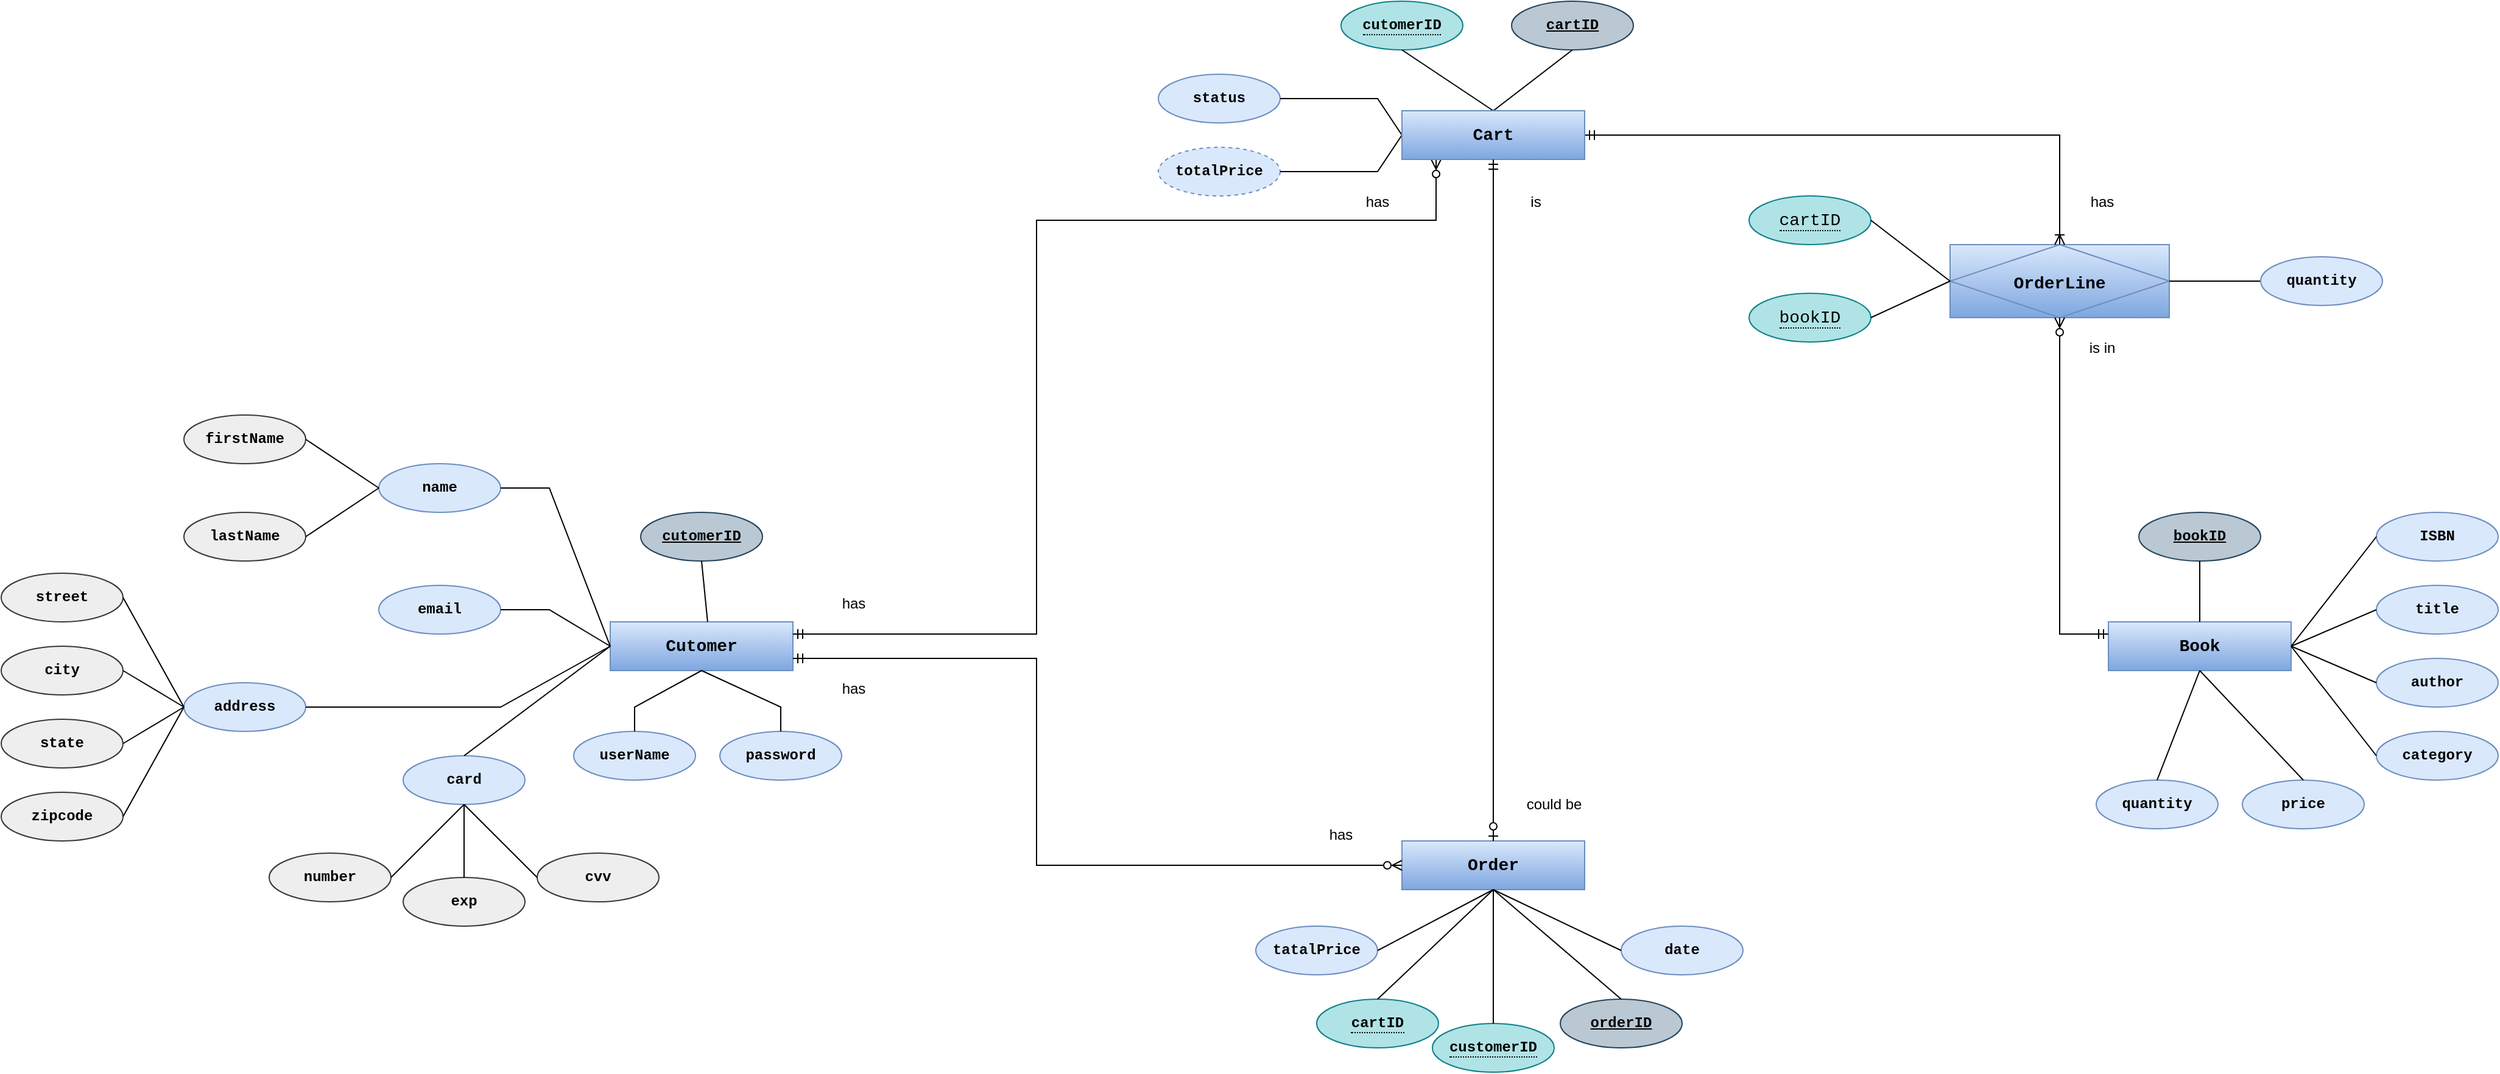 <mxfile version="20.2.3" type="device"><diagram id="R2lEEEUBdFMjLlhIrx00" name="Page-1"><mxGraphModel dx="1923" dy="1609" grid="1" gridSize="10" guides="1" tooltips="1" connect="1" arrows="1" fold="1" page="1" pageScale="1" pageWidth="850" pageHeight="1100" math="0" shadow="0" extFonts="Permanent Marker^https://fonts.googleapis.com/css?family=Permanent+Marker"><root><mxCell id="0"/><mxCell id="1" parent="0"/><mxCell id="uf0KabhvzEIDYFGdZVeQ-1" value="&lt;font style=&quot;font-size: 14px;&quot;&gt;Cutomer&lt;/font&gt;" style="whiteSpace=wrap;html=1;align=center;fillColor=#dae8fc;gradientColor=#7ea6e0;strokeColor=#6c8ebf;fontFamily=Courier New;fontStyle=1" parent="1" vertex="1"><mxGeometry x="90" y="250" width="150" height="40" as="geometry"/></mxCell><mxCell id="uf0KabhvzEIDYFGdZVeQ-2" value="cutomerID" style="ellipse;whiteSpace=wrap;html=1;align=center;fontStyle=5;fillColor=#bac8d3;strokeColor=#23445d;fontFamily=Courier New;" parent="1" vertex="1"><mxGeometry x="115" y="160" width="100" height="40" as="geometry"/></mxCell><mxCell id="uf0KabhvzEIDYFGdZVeQ-3" value="firstName" style="ellipse;whiteSpace=wrap;html=1;align=center;fillColor=#eeeeee;strokeColor=#36393d;fontFamily=Courier New;fontStyle=1" parent="1" vertex="1"><mxGeometry x="-260" y="80" width="100" height="40" as="geometry"/></mxCell><mxCell id="uf0KabhvzEIDYFGdZVeQ-4" value="lastName" style="ellipse;whiteSpace=wrap;html=1;align=center;fillColor=#eeeeee;strokeColor=#36393d;fontFamily=Courier New;fontStyle=1" parent="1" vertex="1"><mxGeometry x="-260" y="160" width="100" height="40" as="geometry"/></mxCell><mxCell id="uf0KabhvzEIDYFGdZVeQ-5" value="userName" style="ellipse;whiteSpace=wrap;html=1;align=center;fillColor=#dae8fc;strokeColor=#6c8ebf;fontFamily=Courier New;fontStyle=1" parent="1" vertex="1"><mxGeometry x="60" y="340" width="100" height="40" as="geometry"/></mxCell><mxCell id="uf0KabhvzEIDYFGdZVeQ-6" value="password" style="ellipse;whiteSpace=wrap;html=1;align=center;fillColor=#dae8fc;strokeColor=#6c8ebf;fontFamily=Courier New;fontStyle=1" parent="1" vertex="1"><mxGeometry x="180" y="340" width="100" height="40" as="geometry"/></mxCell><mxCell id="uf0KabhvzEIDYFGdZVeQ-7" value="email" style="ellipse;whiteSpace=wrap;html=1;align=center;fillColor=#dae8fc;strokeColor=#6c8ebf;fontFamily=Courier New;fontStyle=1" parent="1" vertex="1"><mxGeometry x="-100" y="220" width="100" height="40" as="geometry"/></mxCell><mxCell id="uf0KabhvzEIDYFGdZVeQ-8" value="address" style="ellipse;whiteSpace=wrap;html=1;align=center;fillColor=#dae8fc;strokeColor=#6c8ebf;fontFamily=Courier New;fontStyle=1" parent="1" vertex="1"><mxGeometry x="-260" y="300" width="100" height="40" as="geometry"/></mxCell><mxCell id="uf0KabhvzEIDYFGdZVeQ-9" value="name" style="ellipse;whiteSpace=wrap;html=1;align=center;fillColor=#dae8fc;strokeColor=#6c8ebf;fontFamily=Courier New;fontStyle=1" parent="1" vertex="1"><mxGeometry x="-100" y="120" width="100" height="40" as="geometry"/></mxCell><mxCell id="uf0KabhvzEIDYFGdZVeQ-10" value="street" style="ellipse;whiteSpace=wrap;html=1;align=center;fillColor=#eeeeee;strokeColor=#36393d;fontFamily=Courier New;fontStyle=1" parent="1" vertex="1"><mxGeometry x="-410" y="210" width="100" height="40" as="geometry"/></mxCell><mxCell id="uf0KabhvzEIDYFGdZVeQ-11" value="city" style="ellipse;whiteSpace=wrap;html=1;align=center;fillColor=#eeeeee;strokeColor=#36393d;fontFamily=Courier New;fontStyle=1" parent="1" vertex="1"><mxGeometry x="-410" y="270" width="100" height="40" as="geometry"/></mxCell><mxCell id="uf0KabhvzEIDYFGdZVeQ-12" value="state" style="ellipse;whiteSpace=wrap;html=1;align=center;fillColor=#eeeeee;strokeColor=#36393d;fontFamily=Courier New;fontStyle=1" parent="1" vertex="1"><mxGeometry x="-410" y="330" width="100" height="40" as="geometry"/></mxCell><mxCell id="uf0KabhvzEIDYFGdZVeQ-13" value="zipcode" style="ellipse;whiteSpace=wrap;html=1;align=center;fillColor=#eeeeee;strokeColor=#36393d;fontFamily=Courier New;fontStyle=1" parent="1" vertex="1"><mxGeometry x="-410" y="390" width="100" height="40" as="geometry"/></mxCell><mxCell id="uf0KabhvzEIDYFGdZVeQ-14" value="card" style="ellipse;whiteSpace=wrap;html=1;align=center;fillColor=#dae8fc;strokeColor=#6c8ebf;fontFamily=Courier New;fontStyle=1" parent="1" vertex="1"><mxGeometry x="-80" y="360" width="100" height="40" as="geometry"/></mxCell><mxCell id="uf0KabhvzEIDYFGdZVeQ-15" value="number" style="ellipse;whiteSpace=wrap;html=1;align=center;fillColor=#eeeeee;strokeColor=#36393d;fontFamily=Courier New;fontStyle=1" parent="1" vertex="1"><mxGeometry x="-190" y="440" width="100" height="40" as="geometry"/></mxCell><mxCell id="uf0KabhvzEIDYFGdZVeQ-16" value="exp" style="ellipse;whiteSpace=wrap;html=1;align=center;fillColor=#eeeeee;strokeColor=#36393d;fontFamily=Courier New;fontStyle=1" parent="1" vertex="1"><mxGeometry x="-80" y="460" width="100" height="40" as="geometry"/></mxCell><mxCell id="uf0KabhvzEIDYFGdZVeQ-17" value="cvv" style="ellipse;whiteSpace=wrap;html=1;align=center;fillColor=#eeeeee;strokeColor=#36393d;fontFamily=Courier New;fontStyle=1" parent="1" vertex="1"><mxGeometry x="30" y="440" width="100" height="40" as="geometry"/></mxCell><mxCell id="uf0KabhvzEIDYFGdZVeQ-18" value="" style="endArrow=none;html=1;rounded=0;exitX=0;exitY=0.5;exitDx=0;exitDy=0;entryX=1;entryY=0.5;entryDx=0;entryDy=0;fontFamily=Courier New;fontStyle=1" parent="1" source="uf0KabhvzEIDYFGdZVeQ-8" target="uf0KabhvzEIDYFGdZVeQ-10" edge="1"><mxGeometry width="50" height="50" relative="1" as="geometry"><mxPoint x="-370" y="540" as="sourcePoint"/><mxPoint x="-420" y="560" as="targetPoint"/></mxGeometry></mxCell><mxCell id="uf0KabhvzEIDYFGdZVeQ-19" value="" style="endArrow=none;html=1;rounded=0;entryX=0;entryY=0.5;entryDx=0;entryDy=0;exitX=1;exitY=0.5;exitDx=0;exitDy=0;fontFamily=Courier New;fontStyle=1" parent="1" source="uf0KabhvzEIDYFGdZVeQ-11" target="uf0KabhvzEIDYFGdZVeQ-8" edge="1"><mxGeometry width="50" height="50" relative="1" as="geometry"><mxPoint x="-370" y="520" as="sourcePoint"/><mxPoint x="-320" y="470" as="targetPoint"/></mxGeometry></mxCell><mxCell id="uf0KabhvzEIDYFGdZVeQ-20" value="" style="endArrow=none;html=1;rounded=0;entryX=0;entryY=0.5;entryDx=0;entryDy=0;exitX=1;exitY=0.5;exitDx=0;exitDy=0;fontFamily=Courier New;fontStyle=1" parent="1" source="uf0KabhvzEIDYFGdZVeQ-12" target="uf0KabhvzEIDYFGdZVeQ-8" edge="1"><mxGeometry width="50" height="50" relative="1" as="geometry"><mxPoint x="-360" y="540" as="sourcePoint"/><mxPoint x="-310" y="490" as="targetPoint"/></mxGeometry></mxCell><mxCell id="uf0KabhvzEIDYFGdZVeQ-21" value="" style="endArrow=none;html=1;rounded=0;entryX=0;entryY=0.5;entryDx=0;entryDy=0;exitX=1;exitY=0.5;exitDx=0;exitDy=0;fontFamily=Courier New;fontStyle=1" parent="1" source="uf0KabhvzEIDYFGdZVeQ-13" target="uf0KabhvzEIDYFGdZVeQ-8" edge="1"><mxGeometry width="50" height="50" relative="1" as="geometry"><mxPoint x="-330" y="540" as="sourcePoint"/><mxPoint x="-280" y="490" as="targetPoint"/></mxGeometry></mxCell><mxCell id="uf0KabhvzEIDYFGdZVeQ-22" value="" style="endArrow=none;html=1;rounded=0;entryX=0.5;entryY=1;entryDx=0;entryDy=0;exitX=1;exitY=0.5;exitDx=0;exitDy=0;fontFamily=Courier New;fontStyle=1" parent="1" source="uf0KabhvzEIDYFGdZVeQ-15" target="uf0KabhvzEIDYFGdZVeQ-14" edge="1"><mxGeometry width="50" height="50" relative="1" as="geometry"><mxPoint x="-100" y="450" as="sourcePoint"/><mxPoint x="-130" y="520" as="targetPoint"/></mxGeometry></mxCell><mxCell id="uf0KabhvzEIDYFGdZVeQ-23" value="" style="endArrow=none;html=1;rounded=0;entryX=0.5;entryY=1;entryDx=0;entryDy=0;exitX=0.5;exitY=0;exitDx=0;exitDy=0;fontFamily=Courier New;fontStyle=1" parent="1" source="uf0KabhvzEIDYFGdZVeQ-16" target="uf0KabhvzEIDYFGdZVeQ-14" edge="1"><mxGeometry width="50" height="50" relative="1" as="geometry"><mxPoint x="-160" y="580" as="sourcePoint"/><mxPoint x="-110" y="530" as="targetPoint"/></mxGeometry></mxCell><mxCell id="uf0KabhvzEIDYFGdZVeQ-24" value="" style="endArrow=none;html=1;rounded=0;entryX=0.5;entryY=1;entryDx=0;entryDy=0;exitX=0;exitY=0.5;exitDx=0;exitDy=0;fontFamily=Courier New;fontStyle=1" parent="1" source="uf0KabhvzEIDYFGdZVeQ-17" target="uf0KabhvzEIDYFGdZVeQ-14" edge="1"><mxGeometry width="50" height="50" relative="1" as="geometry"><mxPoint x="40" y="450" as="sourcePoint"/><mxPoint x="110" y="590" as="targetPoint"/></mxGeometry></mxCell><mxCell id="uf0KabhvzEIDYFGdZVeQ-25" value="" style="endArrow=none;html=1;rounded=0;entryX=1;entryY=0.5;entryDx=0;entryDy=0;exitX=0;exitY=0.5;exitDx=0;exitDy=0;fontFamily=Courier New;fontStyle=1" parent="1" source="uf0KabhvzEIDYFGdZVeQ-1" target="uf0KabhvzEIDYFGdZVeQ-9" edge="1"><mxGeometry width="50" height="50" relative="1" as="geometry"><mxPoint x="20" y="260" as="sourcePoint"/><mxPoint x="70" y="210" as="targetPoint"/><Array as="points"><mxPoint x="40" y="140"/></Array></mxGeometry></mxCell><mxCell id="uf0KabhvzEIDYFGdZVeQ-26" value="" style="endArrow=none;html=1;rounded=0;entryX=1;entryY=0.5;entryDx=0;entryDy=0;exitX=0;exitY=0.5;exitDx=0;exitDy=0;fontFamily=Courier New;fontStyle=1" parent="1" source="uf0KabhvzEIDYFGdZVeQ-9" target="uf0KabhvzEIDYFGdZVeQ-3" edge="1"><mxGeometry width="50" height="50" relative="1" as="geometry"><mxPoint x="-130" y="210" as="sourcePoint"/><mxPoint x="-80" y="160" as="targetPoint"/></mxGeometry></mxCell><mxCell id="uf0KabhvzEIDYFGdZVeQ-27" value="" style="endArrow=none;html=1;rounded=0;entryX=0;entryY=0.5;entryDx=0;entryDy=0;exitX=1;exitY=0.5;exitDx=0;exitDy=0;fontFamily=Courier New;fontStyle=1" parent="1" source="uf0KabhvzEIDYFGdZVeQ-4" target="uf0KabhvzEIDYFGdZVeQ-9" edge="1"><mxGeometry width="50" height="50" relative="1" as="geometry"><mxPoint x="-140" y="250" as="sourcePoint"/><mxPoint x="-90" y="200" as="targetPoint"/></mxGeometry></mxCell><mxCell id="uf0KabhvzEIDYFGdZVeQ-28" value="" style="endArrow=none;html=1;rounded=0;entryX=0;entryY=0.5;entryDx=0;entryDy=0;exitX=1;exitY=0.5;exitDx=0;exitDy=0;fontFamily=Courier New;fontStyle=1" parent="1" source="uf0KabhvzEIDYFGdZVeQ-7" target="uf0KabhvzEIDYFGdZVeQ-1" edge="1"><mxGeometry width="50" height="50" relative="1" as="geometry"><mxPoint x="20" y="340" as="sourcePoint"/><mxPoint x="70" y="290" as="targetPoint"/><Array as="points"><mxPoint x="40" y="240"/></Array></mxGeometry></mxCell><mxCell id="uf0KabhvzEIDYFGdZVeQ-29" value="" style="endArrow=none;html=1;rounded=0;entryX=0.5;entryY=1;entryDx=0;entryDy=0;exitX=0.5;exitY=0;exitDx=0;exitDy=0;fontFamily=Courier New;fontStyle=1" parent="1" source="uf0KabhvzEIDYFGdZVeQ-5" target="uf0KabhvzEIDYFGdZVeQ-1" edge="1"><mxGeometry width="50" height="50" relative="1" as="geometry"><mxPoint x="130" y="350" as="sourcePoint"/><mxPoint x="180" y="300" as="targetPoint"/><Array as="points"><mxPoint x="110" y="320"/></Array></mxGeometry></mxCell><mxCell id="uf0KabhvzEIDYFGdZVeQ-30" value="" style="endArrow=none;html=1;rounded=0;entryX=0.5;entryY=1;entryDx=0;entryDy=0;exitX=0.5;exitY=0;exitDx=0;exitDy=0;fontFamily=Courier New;fontStyle=1" parent="1" source="uf0KabhvzEIDYFGdZVeQ-6" target="uf0KabhvzEIDYFGdZVeQ-1" edge="1"><mxGeometry width="50" height="50" relative="1" as="geometry"><mxPoint x="210" y="500" as="sourcePoint"/><mxPoint x="260" y="450" as="targetPoint"/><Array as="points"><mxPoint x="230" y="320"/></Array></mxGeometry></mxCell><mxCell id="uf0KabhvzEIDYFGdZVeQ-31" value="" style="endArrow=none;html=1;rounded=0;entryX=0.5;entryY=1;entryDx=0;entryDy=0;exitX=0.533;exitY=0;exitDx=0;exitDy=0;exitPerimeter=0;fontFamily=Courier New;fontStyle=1" parent="1" source="uf0KabhvzEIDYFGdZVeQ-1" target="uf0KabhvzEIDYFGdZVeQ-2" edge="1"><mxGeometry width="50" height="50" relative="1" as="geometry"><mxPoint x="160" y="260" as="sourcePoint"/><mxPoint x="360" y="210" as="targetPoint"/></mxGeometry></mxCell><mxCell id="uf0KabhvzEIDYFGdZVeQ-32" value="" style="endArrow=none;html=1;rounded=0;entryX=0;entryY=0.5;entryDx=0;entryDy=0;exitX=1;exitY=0.5;exitDx=0;exitDy=0;fontFamily=Courier New;fontStyle=1" parent="1" source="uf0KabhvzEIDYFGdZVeQ-8" target="uf0KabhvzEIDYFGdZVeQ-1" edge="1"><mxGeometry width="50" height="50" relative="1" as="geometry"><mxPoint x="-310" y="630" as="sourcePoint"/><mxPoint x="-260" y="580" as="targetPoint"/><Array as="points"><mxPoint y="320"/></Array></mxGeometry></mxCell><mxCell id="uf0KabhvzEIDYFGdZVeQ-33" value="" style="endArrow=none;html=1;rounded=0;entryX=0;entryY=0.5;entryDx=0;entryDy=0;exitX=0.5;exitY=0;exitDx=0;exitDy=0;fontFamily=Courier New;fontStyle=1" parent="1" source="uf0KabhvzEIDYFGdZVeQ-14" target="uf0KabhvzEIDYFGdZVeQ-1" edge="1"><mxGeometry width="50" height="50" relative="1" as="geometry"><mxPoint x="-130" y="610" as="sourcePoint"/><mxPoint x="-80" y="560" as="targetPoint"/></mxGeometry></mxCell><mxCell id="uf0KabhvzEIDYFGdZVeQ-36" value="cartID" style="ellipse;whiteSpace=wrap;html=1;align=center;fontStyle=5;fillColor=#bac8d3;strokeColor=#23445d;fontFamily=Courier New;" parent="1" vertex="1"><mxGeometry x="830" y="-260" width="100" height="40" as="geometry"/></mxCell><mxCell id="uf0KabhvzEIDYFGdZVeQ-37" value="" style="endArrow=none;html=1;rounded=0;entryX=0.5;entryY=1;entryDx=0;entryDy=0;exitX=0.5;exitY=0;exitDx=0;exitDy=0;fontFamily=Courier New;fontStyle=1" parent="1" source="w37e6US0Qh59bsq02e0_-2" target="uf0KabhvzEIDYFGdZVeQ-36" edge="1"><mxGeometry width="50" height="50" relative="1" as="geometry"><mxPoint x="820" y="-170" as="sourcePoint"/><mxPoint x="340" y="-240" as="targetPoint"/></mxGeometry></mxCell><mxCell id="uf0KabhvzEIDYFGdZVeQ-39" value="&lt;span style=&quot;border-bottom: 1px dotted&quot;&gt;cutomerID&lt;/span&gt;" style="ellipse;whiteSpace=wrap;html=1;align=center;fillColor=#b0e3e6;strokeColor=#0e8088;fontFamily=Courier New;fontStyle=1" parent="1" vertex="1"><mxGeometry x="690" y="-260" width="100" height="40" as="geometry"/></mxCell><mxCell id="uf0KabhvzEIDYFGdZVeQ-54" value="status" style="ellipse;whiteSpace=wrap;html=1;align=center;fillColor=#dae8fc;strokeColor=#6c8ebf;fontFamily=Courier New;fontStyle=1" parent="1" vertex="1"><mxGeometry x="540" y="-200" width="100" height="40" as="geometry"/></mxCell><mxCell id="uf0KabhvzEIDYFGdZVeQ-57" value="" style="endArrow=none;html=1;rounded=0;entryX=0.5;entryY=0;entryDx=0;entryDy=0;exitX=0.5;exitY=1;exitDx=0;exitDy=0;fontFamily=Courier New;fontStyle=1" parent="1" source="uf0KabhvzEIDYFGdZVeQ-39" target="w37e6US0Qh59bsq02e0_-2" edge="1"><mxGeometry width="50" height="50" relative="1" as="geometry"><mxPoint x="190" y="-120" as="sourcePoint"/><mxPoint x="782.5" y="-170" as="targetPoint"/></mxGeometry></mxCell><mxCell id="uf0KabhvzEIDYFGdZVeQ-60" value="totalPrice" style="ellipse;whiteSpace=wrap;html=1;align=center;dashed=1;fillColor=#dae8fc;strokeColor=#6c8ebf;fontFamily=Courier New;fontStyle=1" parent="1" vertex="1"><mxGeometry x="540" y="-140" width="100" height="40" as="geometry"/></mxCell><mxCell id="uf0KabhvzEIDYFGdZVeQ-61" value="" style="endArrow=none;html=1;rounded=0;entryX=0;entryY=0.5;entryDx=0;entryDy=0;exitX=1;exitY=0.5;exitDx=0;exitDy=0;fontFamily=Courier New;fontStyle=1" parent="1" source="uf0KabhvzEIDYFGdZVeQ-54" target="w37e6US0Qh59bsq02e0_-2" edge="1"><mxGeometry width="50" height="50" relative="1" as="geometry"><mxPoint x="-120" y="-280" as="sourcePoint"/><mxPoint x="745" y="-150" as="targetPoint"/><Array as="points"><mxPoint x="720" y="-180"/></Array></mxGeometry></mxCell><mxCell id="uf0KabhvzEIDYFGdZVeQ-63" value="" style="endArrow=none;html=1;rounded=0;entryX=0;entryY=0.5;entryDx=0;entryDy=0;exitX=1;exitY=0.5;exitDx=0;exitDy=0;fontFamily=Courier New;fontStyle=1" parent="1" source="uf0KabhvzEIDYFGdZVeQ-60" target="w37e6US0Qh59bsq02e0_-2" edge="1"><mxGeometry width="50" height="50" relative="1" as="geometry"><mxPoint x="30" y="-140" as="sourcePoint"/><mxPoint x="745" y="-150" as="targetPoint"/><Array as="points"><mxPoint x="720" y="-120"/></Array></mxGeometry></mxCell><mxCell id="uf0KabhvzEIDYFGdZVeQ-65" value="&lt;font style=&quot;font-size: 14px;&quot;&gt;Book&lt;/font&gt;" style="whiteSpace=wrap;html=1;align=center;fillColor=#dae8fc;gradientColor=#7ea6e0;strokeColor=#6c8ebf;fontFamily=Courier New;fontStyle=1" parent="1" vertex="1"><mxGeometry x="1320" y="250" width="150" height="40" as="geometry"/></mxCell><mxCell id="uf0KabhvzEIDYFGdZVeQ-66" value="bookID" style="ellipse;whiteSpace=wrap;html=1;align=center;fontStyle=5;fillColor=#bac8d3;strokeColor=#23445d;fontFamily=Courier New;" parent="1" vertex="1"><mxGeometry x="1345" y="160" width="100" height="40" as="geometry"/></mxCell><mxCell id="uf0KabhvzEIDYFGdZVeQ-67" value="" style="endArrow=none;html=1;rounded=0;entryX=0.5;entryY=1;entryDx=0;entryDy=0;exitX=0.5;exitY=0;exitDx=0;exitDy=0;fontFamily=Courier New;fontStyle=1" parent="1" source="uf0KabhvzEIDYFGdZVeQ-65" target="uf0KabhvzEIDYFGdZVeQ-66" edge="1"><mxGeometry width="50" height="50" relative="1" as="geometry"><mxPoint x="1340" y="470" as="sourcePoint"/><mxPoint x="1390" y="420" as="targetPoint"/></mxGeometry></mxCell><mxCell id="uf0KabhvzEIDYFGdZVeQ-80" value="ISBN" style="ellipse;whiteSpace=wrap;html=1;align=center;fillColor=#dae8fc;strokeColor=#6c8ebf;fontFamily=Courier New;fontStyle=1" parent="1" vertex="1"><mxGeometry x="1540" y="160" width="100" height="40" as="geometry"/></mxCell><mxCell id="uf0KabhvzEIDYFGdZVeQ-81" value="title" style="ellipse;whiteSpace=wrap;html=1;align=center;fillColor=#dae8fc;strokeColor=#6c8ebf;fontFamily=Courier New;fontStyle=1" parent="1" vertex="1"><mxGeometry x="1540" y="220" width="100" height="40" as="geometry"/></mxCell><mxCell id="uf0KabhvzEIDYFGdZVeQ-82" value="author" style="ellipse;whiteSpace=wrap;html=1;align=center;fillColor=#dae8fc;strokeColor=#6c8ebf;fontFamily=Courier New;fontStyle=1" parent="1" vertex="1"><mxGeometry x="1540" y="280" width="100" height="40" as="geometry"/></mxCell><mxCell id="uf0KabhvzEIDYFGdZVeQ-84" value="category" style="ellipse;whiteSpace=wrap;html=1;align=center;fillColor=#dae8fc;strokeColor=#6c8ebf;fontFamily=Courier New;fontStyle=1" parent="1" vertex="1"><mxGeometry x="1540" y="340" width="100" height="40" as="geometry"/></mxCell><mxCell id="uf0KabhvzEIDYFGdZVeQ-85" value="price" style="ellipse;whiteSpace=wrap;html=1;align=center;fillColor=#dae8fc;strokeColor=#6c8ebf;fontFamily=Courier New;fontStyle=1" parent="1" vertex="1"><mxGeometry x="1430" y="380" width="100" height="40" as="geometry"/></mxCell><mxCell id="uf0KabhvzEIDYFGdZVeQ-86" value="quantity" style="ellipse;whiteSpace=wrap;html=1;align=center;fillColor=#dae8fc;strokeColor=#6c8ebf;fontFamily=Courier New;fontStyle=1" parent="1" vertex="1"><mxGeometry x="1310" y="380" width="100" height="40" as="geometry"/></mxCell><mxCell id="uf0KabhvzEIDYFGdZVeQ-88" value="" style="endArrow=none;html=1;rounded=0;exitX=0.5;exitY=0;exitDx=0;exitDy=0;entryX=0.5;entryY=1;entryDx=0;entryDy=0;fontFamily=Courier New;fontStyle=1" parent="1" source="uf0KabhvzEIDYFGdZVeQ-86" target="uf0KabhvzEIDYFGdZVeQ-65" edge="1"><mxGeometry width="50" height="50" relative="1" as="geometry"><mxPoint x="1010" y="140" as="sourcePoint"/><mxPoint x="1060" y="90" as="targetPoint"/></mxGeometry></mxCell><mxCell id="uf0KabhvzEIDYFGdZVeQ-89" value="" style="endArrow=none;html=1;rounded=0;entryX=0.5;entryY=0;entryDx=0;entryDy=0;exitX=0.5;exitY=1;exitDx=0;exitDy=0;fontFamily=Courier New;fontStyle=1" parent="1" source="uf0KabhvzEIDYFGdZVeQ-65" target="uf0KabhvzEIDYFGdZVeQ-85" edge="1"><mxGeometry width="50" height="50" relative="1" as="geometry"><mxPoint x="1390" y="300" as="sourcePoint"/><mxPoint x="1405" y="310" as="targetPoint"/></mxGeometry></mxCell><mxCell id="uf0KabhvzEIDYFGdZVeQ-91" value="" style="endArrow=none;html=1;rounded=0;exitX=0;exitY=0.5;exitDx=0;exitDy=0;entryX=1;entryY=0.5;entryDx=0;entryDy=0;fontFamily=Courier New;fontStyle=1" parent="1" source="uf0KabhvzEIDYFGdZVeQ-84" target="uf0KabhvzEIDYFGdZVeQ-65" edge="1"><mxGeometry width="50" height="50" relative="1" as="geometry"><mxPoint x="1010" y="140" as="sourcePoint"/><mxPoint x="1060" y="90" as="targetPoint"/></mxGeometry></mxCell><mxCell id="uf0KabhvzEIDYFGdZVeQ-92" value="" style="endArrow=none;html=1;rounded=0;exitX=0;exitY=0.5;exitDx=0;exitDy=0;entryX=1;entryY=0.5;entryDx=0;entryDy=0;fontFamily=Courier New;fontStyle=1" parent="1" source="uf0KabhvzEIDYFGdZVeQ-82" target="uf0KabhvzEIDYFGdZVeQ-65" edge="1"><mxGeometry width="50" height="50" relative="1" as="geometry"><mxPoint x="1550" y="370" as="sourcePoint"/><mxPoint x="1470" y="280" as="targetPoint"/></mxGeometry></mxCell><mxCell id="uf0KabhvzEIDYFGdZVeQ-93" value="" style="endArrow=none;html=1;rounded=0;exitX=0;exitY=0.5;exitDx=0;exitDy=0;entryX=1;entryY=0.5;entryDx=0;entryDy=0;fontFamily=Courier New;fontStyle=1" parent="1" source="uf0KabhvzEIDYFGdZVeQ-81" target="uf0KabhvzEIDYFGdZVeQ-65" edge="1"><mxGeometry width="50" height="50" relative="1" as="geometry"><mxPoint x="1560" y="380" as="sourcePoint"/><mxPoint x="1490" y="310" as="targetPoint"/></mxGeometry></mxCell><mxCell id="uf0KabhvzEIDYFGdZVeQ-94" value="" style="endArrow=none;html=1;rounded=0;exitX=0;exitY=0.5;exitDx=0;exitDy=0;entryX=1;entryY=0.5;entryDx=0;entryDy=0;fontFamily=Courier New;fontStyle=1" parent="1" source="uf0KabhvzEIDYFGdZVeQ-80" target="uf0KabhvzEIDYFGdZVeQ-65" edge="1"><mxGeometry width="50" height="50" relative="1" as="geometry"><mxPoint x="1570" y="390" as="sourcePoint"/><mxPoint x="1460" y="280" as="targetPoint"/></mxGeometry></mxCell><mxCell id="uf0KabhvzEIDYFGdZVeQ-102" value="&lt;font style=&quot;font-size: 14px;&quot;&gt;Order&lt;/font&gt;" style="whiteSpace=wrap;html=1;align=center;fillColor=#dae8fc;gradientColor=#7ea6e0;strokeColor=#6c8ebf;fontFamily=Courier New;fontStyle=1" parent="1" vertex="1"><mxGeometry x="740" y="430" width="150" height="40" as="geometry"/></mxCell><mxCell id="uf0KabhvzEIDYFGdZVeQ-104" value="date" style="ellipse;whiteSpace=wrap;html=1;align=center;fillColor=#dae8fc;strokeColor=#6c8ebf;fontFamily=Courier New;fontStyle=1" parent="1" vertex="1"><mxGeometry x="920" y="500" width="100" height="40" as="geometry"/></mxCell><mxCell id="uf0KabhvzEIDYFGdZVeQ-105" value="orderID" style="ellipse;whiteSpace=wrap;html=1;align=center;fontStyle=5;fillColor=#bac8d3;strokeColor=#23445d;fontFamily=Courier New;" parent="1" vertex="1"><mxGeometry x="870" y="560" width="100" height="40" as="geometry"/></mxCell><mxCell id="uf0KabhvzEIDYFGdZVeQ-106" value="tatalPrice" style="ellipse;whiteSpace=wrap;html=1;align=center;fillColor=#dae8fc;strokeColor=#6c8ebf;fontFamily=Courier New;fontStyle=1" parent="1" vertex="1"><mxGeometry x="620" y="500" width="100" height="40" as="geometry"/></mxCell><mxCell id="uf0KabhvzEIDYFGdZVeQ-107" value="&lt;span style=&quot;border-bottom: 1px dotted&quot;&gt;cartID&lt;/span&gt;" style="ellipse;whiteSpace=wrap;html=1;align=center;fillColor=#b0e3e6;strokeColor=#0e8088;fontFamily=Courier New;fontStyle=1" parent="1" vertex="1"><mxGeometry x="670" y="560" width="100" height="40" as="geometry"/></mxCell><mxCell id="uf0KabhvzEIDYFGdZVeQ-108" value="" style="endArrow=none;html=1;rounded=0;fontFamily=Courier New;fontSize=24;entryX=0.5;entryY=1;entryDx=0;entryDy=0;exitX=0.5;exitY=0;exitDx=0;exitDy=0;" parent="1" source="uf0KabhvzEIDYFGdZVeQ-107" target="uf0KabhvzEIDYFGdZVeQ-102" edge="1"><mxGeometry width="50" height="50" relative="1" as="geometry"><mxPoint x="655" y="670" as="sourcePoint"/><mxPoint x="705" y="620" as="targetPoint"/></mxGeometry></mxCell><mxCell id="uf0KabhvzEIDYFGdZVeQ-109" value="" style="endArrow=none;html=1;rounded=0;fontFamily=Courier New;fontSize=24;entryX=0.5;entryY=1;entryDx=0;entryDy=0;exitX=0.5;exitY=0;exitDx=0;exitDy=0;" parent="1" source="uf0KabhvzEIDYFGdZVeQ-105" target="uf0KabhvzEIDYFGdZVeQ-102" edge="1"><mxGeometry width="50" height="50" relative="1" as="geometry"><mxPoint x="755" y="650" as="sourcePoint"/><mxPoint x="805" y="600" as="targetPoint"/></mxGeometry></mxCell><mxCell id="uf0KabhvzEIDYFGdZVeQ-110" value="" style="endArrow=none;html=1;rounded=0;fontFamily=Courier New;fontSize=24;entryX=0.5;entryY=1;entryDx=0;entryDy=0;exitX=1;exitY=0.5;exitDx=0;exitDy=0;" parent="1" source="uf0KabhvzEIDYFGdZVeQ-106" target="uf0KabhvzEIDYFGdZVeQ-102" edge="1"><mxGeometry width="50" height="50" relative="1" as="geometry"><mxPoint x="485" y="500" as="sourcePoint"/><mxPoint x="535" y="450" as="targetPoint"/></mxGeometry></mxCell><mxCell id="uf0KabhvzEIDYFGdZVeQ-111" value="" style="endArrow=none;html=1;rounded=0;fontFamily=Courier New;fontSize=24;entryX=0.5;entryY=1;entryDx=0;entryDy=0;exitX=0;exitY=0.5;exitDx=0;exitDy=0;" parent="1" source="uf0KabhvzEIDYFGdZVeQ-104" target="uf0KabhvzEIDYFGdZVeQ-102" edge="1"><mxGeometry width="50" height="50" relative="1" as="geometry"><mxPoint x="1015" y="590" as="sourcePoint"/><mxPoint x="1065" y="540" as="targetPoint"/></mxGeometry></mxCell><mxCell id="uf0KabhvzEIDYFGdZVeQ-126" value="" style="fontSize=12;html=1;endArrow=ERzeroToMany;startArrow=ERmandOne;rounded=0;fontFamily=Courier New;exitX=1;exitY=0.25;exitDx=0;exitDy=0;entryX=0.187;entryY=1;entryDx=0;entryDy=0;entryPerimeter=0;endFill=0;" parent="1" source="uf0KabhvzEIDYFGdZVeQ-1" target="w37e6US0Qh59bsq02e0_-2" edge="1"><mxGeometry width="100" height="100" relative="1" as="geometry"><mxPoint x="570" y="310" as="sourcePoint"/><mxPoint x="766.45" y="-128.6" as="targetPoint"/><Array as="points"><mxPoint x="440" y="260"/><mxPoint x="440" y="80"/><mxPoint x="440" y="-80"/><mxPoint x="768" y="-80"/></Array></mxGeometry></mxCell><mxCell id="uf0KabhvzEIDYFGdZVeQ-127" value="" style="fontSize=12;html=1;endArrow=ERzeroToMany;startArrow=ERmandOne;rounded=0;fontFamily=Courier New;entryX=0;entryY=0.5;entryDx=0;entryDy=0;exitX=1;exitY=0.75;exitDx=0;exitDy=0;" parent="1" source="uf0KabhvzEIDYFGdZVeQ-1" target="uf0KabhvzEIDYFGdZVeQ-102" edge="1"><mxGeometry width="100" height="100" relative="1" as="geometry"><mxPoint x="410" y="440" as="sourcePoint"/><mxPoint x="510" y="340" as="targetPoint"/><Array as="points"><mxPoint x="440" y="280"/><mxPoint x="440" y="450"/><mxPoint x="640" y="450"/></Array></mxGeometry></mxCell><mxCell id="uf0KabhvzEIDYFGdZVeQ-130" value="&lt;font style=&quot;font-size: 14px;&quot;&gt;&lt;b&gt;OrderLine&lt;/b&gt;&lt;br&gt;&lt;/font&gt;" style="shape=associativeEntity;whiteSpace=wrap;html=1;align=center;fontFamily=Courier New;fontSize=24;rotation=0;fillColor=#dae8fc;gradientColor=#7ea6e0;strokeColor=#6c8ebf;" parent="1" vertex="1"><mxGeometry x="1190" y="-60" width="180" height="60" as="geometry"/></mxCell><mxCell id="uf0KabhvzEIDYFGdZVeQ-131" value="" style="fontSize=12;html=1;endArrow=ERoneToMany;startArrow=ERmandOne;rounded=0;fontFamily=Courier New;exitX=1;exitY=0.5;exitDx=0;exitDy=0;entryX=0.5;entryY=0;entryDx=0;entryDy=0;" parent="1" source="w37e6US0Qh59bsq02e0_-2" target="uf0KabhvzEIDYFGdZVeQ-130" edge="1"><mxGeometry width="100" height="100" relative="1" as="geometry"><mxPoint x="895" y="-150" as="sourcePoint"/><mxPoint x="1160" y="-60" as="targetPoint"/><Array as="points"><mxPoint x="1280" y="-150"/></Array></mxGeometry></mxCell><mxCell id="uf0KabhvzEIDYFGdZVeQ-132" value="" style="fontSize=12;html=1;endArrow=ERzeroToMany;startArrow=ERmandOne;rounded=0;fontFamily=Courier New;entryX=0.5;entryY=1;entryDx=0;entryDy=0;exitX=0;exitY=0.25;exitDx=0;exitDy=0;" parent="1" source="uf0KabhvzEIDYFGdZVeQ-65" target="uf0KabhvzEIDYFGdZVeQ-130" edge="1"><mxGeometry width="100" height="100" relative="1" as="geometry"><mxPoint x="770" y="260" as="sourcePoint"/><mxPoint x="870" y="160" as="targetPoint"/><Array as="points"><mxPoint x="1280" y="260"/></Array></mxGeometry></mxCell><mxCell id="uf0KabhvzEIDYFGdZVeQ-133" value="&lt;span style=&quot;border-bottom: 1px dotted&quot;&gt;cartID&lt;/span&gt;" style="ellipse;whiteSpace=wrap;html=1;align=center;fontFamily=Courier New;fontSize=14;fillColor=#b0e3e6;strokeColor=#0e8088;" parent="1" vertex="1"><mxGeometry x="1025" y="-100" width="100" height="40" as="geometry"/></mxCell><mxCell id="uf0KabhvzEIDYFGdZVeQ-134" value="&lt;span style=&quot;border-bottom: 1px dotted&quot;&gt;bookID&lt;/span&gt;" style="ellipse;whiteSpace=wrap;html=1;align=center;fontFamily=Courier New;fontSize=14;fillColor=#b0e3e6;strokeColor=#0e8088;" parent="1" vertex="1"><mxGeometry x="1025" y="-20" width="100" height="40" as="geometry"/></mxCell><mxCell id="uf0KabhvzEIDYFGdZVeQ-136" value="" style="endArrow=none;html=1;rounded=0;fontFamily=Courier New;fontSize=14;entryX=0;entryY=0.5;entryDx=0;entryDy=0;exitX=1;exitY=0.5;exitDx=0;exitDy=0;" parent="1" source="uf0KabhvzEIDYFGdZVeQ-130" target="w37e6US0Qh59bsq02e0_-1" edge="1"><mxGeometry width="50" height="50" relative="1" as="geometry"><mxPoint x="1300" y="100" as="sourcePoint"/><mxPoint x="1430" y="-30" as="targetPoint"/></mxGeometry></mxCell><mxCell id="uf0KabhvzEIDYFGdZVeQ-137" value="" style="endArrow=none;html=1;rounded=0;fontFamily=Courier New;fontSize=14;entryX=0;entryY=0.5;entryDx=0;entryDy=0;exitX=1;exitY=0.5;exitDx=0;exitDy=0;" parent="1" source="uf0KabhvzEIDYFGdZVeQ-133" target="uf0KabhvzEIDYFGdZVeQ-130" edge="1"><mxGeometry width="50" height="50" relative="1" as="geometry"><mxPoint x="960" y="100" as="sourcePoint"/><mxPoint x="1010" y="50" as="targetPoint"/></mxGeometry></mxCell><mxCell id="uf0KabhvzEIDYFGdZVeQ-138" value="" style="endArrow=none;html=1;rounded=0;fontFamily=Courier New;fontSize=14;entryX=0;entryY=0.5;entryDx=0;entryDy=0;exitX=1;exitY=0.5;exitDx=0;exitDy=0;" parent="1" source="uf0KabhvzEIDYFGdZVeQ-134" target="uf0KabhvzEIDYFGdZVeQ-130" edge="1"><mxGeometry width="50" height="50" relative="1" as="geometry"><mxPoint x="1030" y="160" as="sourcePoint"/><mxPoint x="1080" y="110" as="targetPoint"/></mxGeometry></mxCell><mxCell id="w37e6US0Qh59bsq02e0_-1" value="quantity" style="ellipse;whiteSpace=wrap;html=1;align=center;fillColor=#dae8fc;strokeColor=#6c8ebf;fontFamily=Courier New;fontStyle=1" vertex="1" parent="1"><mxGeometry x="1445" y="-50" width="100" height="40" as="geometry"/></mxCell><mxCell id="w37e6US0Qh59bsq02e0_-2" value="&lt;font style=&quot;font-size: 14px;&quot;&gt;Cart&lt;/font&gt;" style="whiteSpace=wrap;html=1;align=center;fillColor=#dae8fc;gradientColor=#7ea6e0;strokeColor=#6c8ebf;fontFamily=Courier New;fontStyle=1" vertex="1" parent="1"><mxGeometry x="740" y="-170" width="150" height="40" as="geometry"/></mxCell><mxCell id="w37e6US0Qh59bsq02e0_-9" value="" style="fontSize=12;html=1;endArrow=ERzeroToOne;startArrow=ERmandOne;rounded=0;entryX=0.5;entryY=0;entryDx=0;entryDy=0;exitX=0.5;exitY=1;exitDx=0;exitDy=0;" edge="1" parent="1" source="w37e6US0Qh59bsq02e0_-2" target="uf0KabhvzEIDYFGdZVeQ-102"><mxGeometry width="100" height="100" relative="1" as="geometry"><mxPoint x="730" y="110" as="sourcePoint"/><mxPoint x="830" y="10" as="targetPoint"/></mxGeometry></mxCell><mxCell id="w37e6US0Qh59bsq02e0_-10" value="is" style="text;html=1;strokeColor=none;fillColor=none;align=center;verticalAlign=middle;whiteSpace=wrap;rounded=0;" vertex="1" parent="1"><mxGeometry x="820" y="-110" width="60" height="30" as="geometry"/></mxCell><mxCell id="w37e6US0Qh59bsq02e0_-11" value="could be" style="text;html=1;strokeColor=none;fillColor=none;align=center;verticalAlign=middle;whiteSpace=wrap;rounded=0;" vertex="1" parent="1"><mxGeometry x="835" y="385" width="60" height="30" as="geometry"/></mxCell><mxCell id="w37e6US0Qh59bsq02e0_-12" value="has" style="text;html=1;strokeColor=none;fillColor=none;align=center;verticalAlign=middle;whiteSpace=wrap;rounded=0;" vertex="1" parent="1"><mxGeometry x="260" y="220" width="60" height="30" as="geometry"/></mxCell><mxCell id="w37e6US0Qh59bsq02e0_-13" value="has" style="text;html=1;strokeColor=none;fillColor=none;align=center;verticalAlign=middle;whiteSpace=wrap;rounded=0;" vertex="1" parent="1"><mxGeometry x="260" y="290" width="60" height="30" as="geometry"/></mxCell><mxCell id="w37e6US0Qh59bsq02e0_-14" value="has" style="text;html=1;strokeColor=none;fillColor=none;align=center;verticalAlign=middle;whiteSpace=wrap;rounded=0;" vertex="1" parent="1"><mxGeometry x="660" y="410" width="60" height="30" as="geometry"/></mxCell><mxCell id="w37e6US0Qh59bsq02e0_-15" value="has" style="text;html=1;strokeColor=none;fillColor=none;align=center;verticalAlign=middle;whiteSpace=wrap;rounded=0;" vertex="1" parent="1"><mxGeometry x="690" y="-110" width="60" height="30" as="geometry"/></mxCell><mxCell id="w37e6US0Qh59bsq02e0_-17" value="has" style="text;html=1;strokeColor=none;fillColor=none;align=center;verticalAlign=middle;whiteSpace=wrap;rounded=0;" vertex="1" parent="1"><mxGeometry x="1285" y="-110" width="60" height="30" as="geometry"/></mxCell><mxCell id="w37e6US0Qh59bsq02e0_-18" value="is in" style="text;html=1;strokeColor=none;fillColor=none;align=center;verticalAlign=middle;whiteSpace=wrap;rounded=0;" vertex="1" parent="1"><mxGeometry x="1285" y="10" width="60" height="30" as="geometry"/></mxCell><mxCell id="w37e6US0Qh59bsq02e0_-20" value="&lt;span style=&quot;border-bottom: 1px dotted&quot;&gt;customerID&lt;/span&gt;" style="ellipse;whiteSpace=wrap;html=1;align=center;fillColor=#b0e3e6;strokeColor=#0e8088;fontFamily=Courier New;fontStyle=1" vertex="1" parent="1"><mxGeometry x="765" y="580" width="100" height="40" as="geometry"/></mxCell><mxCell id="w37e6US0Qh59bsq02e0_-21" value="" style="endArrow=none;html=1;rounded=0;fontFamily=Courier New;fontSize=24;entryX=0.5;entryY=1;entryDx=0;entryDy=0;exitX=0.5;exitY=0;exitDx=0;exitDy=0;" edge="1" parent="1" source="w37e6US0Qh59bsq02e0_-20" target="uf0KabhvzEIDYFGdZVeQ-102"><mxGeometry width="50" height="50" relative="1" as="geometry"><mxPoint x="930" y="570" as="sourcePoint"/><mxPoint x="825" y="480" as="targetPoint"/><Array as="points"/></mxGeometry></mxCell></root></mxGraphModel></diagram></mxfile>